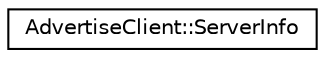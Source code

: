 digraph "Graphical Class Hierarchy"
{
  edge [fontname="Helvetica",fontsize="10",labelfontname="Helvetica",labelfontsize="10"];
  node [fontname="Helvetica",fontsize="10",shape=record];
  rankdir="LR";
  Node1 [label="AdvertiseClient::ServerInfo",height=0.2,width=0.4,color="black", fillcolor="white", style="filled",URL="$structRNReplicaNet_1_1RNLobby_1_1AdvertiseClient_1_1ServerInfo.html"];
}
